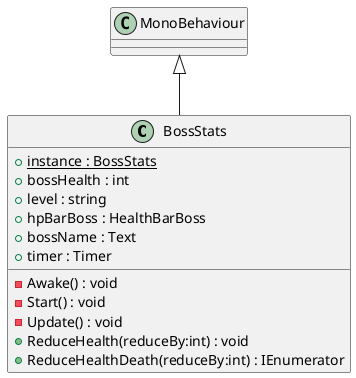 @startuml
class BossStats {
    + {static} instance : BossStats
    + bossHealth : int
    + level : string
    + hpBarBoss : HealthBarBoss
    + bossName : Text
    + timer : Timer
    - Awake() : void
    - Start() : void
    - Update() : void
    + ReduceHealth(reduceBy:int) : void
    + ReduceHealthDeath(reduceBy:int) : IEnumerator
}
MonoBehaviour <|-- BossStats
@enduml

